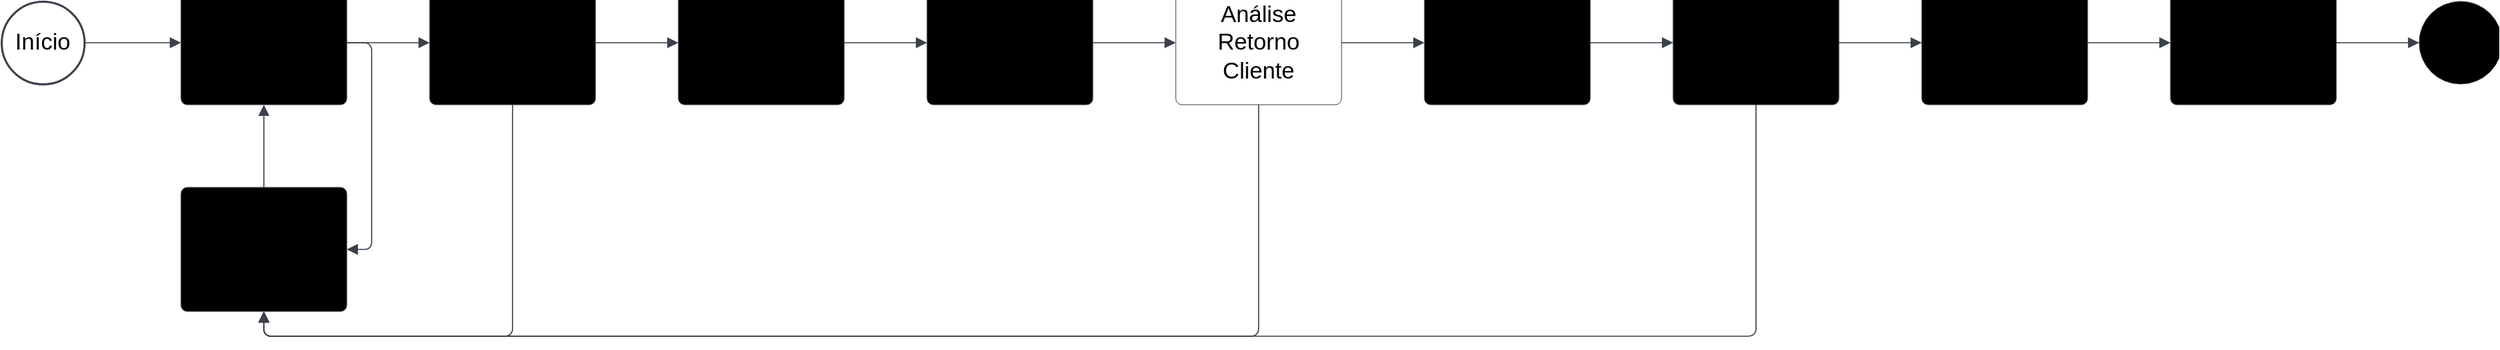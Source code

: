 <mxfile version="28.2.5">
  <diagram name="Página-1" id="plLOUN3M6H8fUQBdUBBy">
    <mxGraphModel dx="2023" dy="1050" grid="1" gridSize="10" guides="1" tooltips="1" connect="1" arrows="1" fold="1" page="1" pageScale="1" pageWidth="1169" pageHeight="827" math="0" shadow="0">
      <root>
        <mxCell id="0" />
        <mxCell id="1" parent="0" />
        <mxCell id="EY71eygcpZmccbt1ihIs-6" value="Início" style="html=1;overflow=block;blockSpacing=1;whiteSpace=wrap;ellipse;fontSize=16.7;fontColor=default;spacing=3.8;strokeColor=light-dark(#3A414A,#FFFFFF);strokeOpacity=100;fillOpacity=100;rounded=1;absoluteArcSize=1;arcSize=9;fillColor=#ffffff;strokeWidth=1.5;lucidId=~K.TMLgR4tnf;labelBorderColor=none;" vertex="1" parent="1">
          <mxGeometry x="30" y="75" width="60" height="60" as="geometry" />
        </mxCell>
        <mxCell id="EY71eygcpZmccbt1ihIs-7" value="Verificação" style="html=1;overflow=block;blockSpacing=1;whiteSpace=wrap;fontSize=16.7;spacing=9;strokeColor=light-dark(#3A414A,#FFFFFF);rounded=1;absoluteArcSize=1;arcSize=9;fillColor=#unset;strokeWidth=NaN;lucidId=lL.TjXbz1W_f;labelBorderColor=none;" vertex="1" parent="1">
          <mxGeometry x="160" y="60" width="120" height="90" as="geometry" />
        </mxCell>
        <mxCell id="EY71eygcpZmccbt1ihIs-8" value="" style="html=1;jettySize=18;whiteSpace=wrap;fontSize=13;strokeColor=light-dark(#3A414A,#FFFFFF);strokeOpacity=100;strokeWidth=0.8;rounded=1;arcSize=12;edgeStyle=orthogonalEdgeStyle;startArrow=none;endArrow=block;endFill=1;exitX=1;exitY=0.5;exitPerimeter=0;entryX=0;entryY=0.5;entryPerimeter=0;lucidId=EL.ToyzwOHqY;labelBorderColor=none;" edge="1" parent="1" source="EY71eygcpZmccbt1ihIs-6" target="EY71eygcpZmccbt1ihIs-7">
          <mxGeometry width="100" height="100" relative="1" as="geometry">
            <Array as="points" />
          </mxGeometry>
        </mxCell>
        <mxCell id="EY71eygcpZmccbt1ihIs-9" value="Revisão" style="html=1;overflow=block;blockSpacing=1;whiteSpace=wrap;fontSize=16.7;spacing=9;strokeColor=light-dark(#3A414A,#FFFFFF);rounded=1;absoluteArcSize=1;arcSize=9;fillColor=#unset;strokeWidth=NaN;lucidId=YL.TOTxe-Rbw;labelBorderColor=none;" vertex="1" parent="1">
          <mxGeometry x="160" y="210" width="120" height="90" as="geometry" />
        </mxCell>
        <mxCell id="EY71eygcpZmccbt1ihIs-10" value="" style="html=1;jettySize=18;whiteSpace=wrap;fontSize=13;strokeColor=light-dark(#3A414A,#FFFFFF);strokeOpacity=100;strokeWidth=0.8;rounded=1;arcSize=12;edgeStyle=orthogonalEdgeStyle;startArrow=none;endArrow=block;endFill=1;exitX=0.5;exitY=0;exitPerimeter=0;entryX=0.5;entryY=1;entryPerimeter=0;lucidId=6L.TPgVfAIPn;labelBorderColor=none;" edge="1" parent="1" source="EY71eygcpZmccbt1ihIs-9" target="EY71eygcpZmccbt1ihIs-7">
          <mxGeometry width="100" height="100" relative="1" as="geometry">
            <Array as="points" />
          </mxGeometry>
        </mxCell>
        <mxCell id="EY71eygcpZmccbt1ihIs-11" value="" style="html=1;jettySize=18;whiteSpace=wrap;fontSize=13;strokeColor=light-dark(#3A414A,#FFFFFF);strokeOpacity=100;strokeWidth=0.8;rounded=1;arcSize=12;edgeStyle=orthogonalEdgeStyle;startArrow=none;endArrow=block;endFill=1;exitX=1;exitY=0.5;exitPerimeter=0;entryX=0;entryY=0.5;entryPerimeter=0;lucidId=eM.TLTPXf5lN;labelBorderColor=none;" edge="1" parent="1" source="EY71eygcpZmccbt1ihIs-7" target="EY71eygcpZmccbt1ihIs-12">
          <mxGeometry width="100" height="100" relative="1" as="geometry">
            <Array as="points" />
          </mxGeometry>
        </mxCell>
        <mxCell id="EY71eygcpZmccbt1ihIs-12" value="Aprovação" style="html=1;overflow=block;blockSpacing=1;whiteSpace=wrap;fontSize=16.7;spacing=9;strokeColor=light-dark(#3A414A,#FFFFFF);rounded=1;absoluteArcSize=1;arcSize=9;fillColor=#unset;strokeWidth=NaN;lucidId=eM.TsLl.JaO.;labelBorderColor=none;" vertex="1" parent="1">
          <mxGeometry x="340" y="60" width="120" height="90" as="geometry" />
        </mxCell>
        <mxCell id="EY71eygcpZmccbt1ihIs-13" value="" style="html=1;jettySize=18;whiteSpace=wrap;fontSize=13;strokeColor=light-dark(#3A414A,#FFFFFF);strokeOpacity=100;strokeWidth=0.8;rounded=1;arcSize=12;edgeStyle=orthogonalEdgeStyle;startArrow=none;endArrow=block;endFill=1;exitX=1;exitY=0.5;exitPerimeter=0;entryX=1;entryY=0.5;entryPerimeter=0;lucidId=kM.TqGGHO5n9;labelBorderColor=none;" edge="1" parent="1" source="EY71eygcpZmccbt1ihIs-7" target="EY71eygcpZmccbt1ihIs-9">
          <mxGeometry width="100" height="100" relative="1" as="geometry">
            <Array as="points" />
          </mxGeometry>
        </mxCell>
        <mxCell id="EY71eygcpZmccbt1ihIs-14" value="" style="html=1;jettySize=18;whiteSpace=wrap;fontSize=13;strokeColor=light-dark(#3A414A,#FFFFFF);strokeOpacity=100;strokeWidth=0.8;rounded=1;arcSize=12;edgeStyle=orthogonalEdgeStyle;startArrow=none;endArrow=block;endFill=1;exitX=1;exitY=0.5;exitPerimeter=0;entryX=0;entryY=0.5;entryPerimeter=0;lucidId=LM.TXk9nII0g;labelBorderColor=none;" edge="1" parent="1" source="EY71eygcpZmccbt1ihIs-12" target="EY71eygcpZmccbt1ihIs-15">
          <mxGeometry width="100" height="100" relative="1" as="geometry">
            <Array as="points" />
          </mxGeometry>
        </mxCell>
        <mxCell id="EY71eygcpZmccbt1ihIs-15" value="Emessão" style="html=1;overflow=block;blockSpacing=1;whiteSpace=wrap;fontSize=16.7;spacing=9;strokeColor=light-dark(#3A414A,#FFFFFF);rounded=1;absoluteArcSize=1;arcSize=9;fillColor=#unset;strokeWidth=NaN;lucidId=LM.TKV7hh1KQ;labelBorderColor=none;" vertex="1" parent="1">
          <mxGeometry x="520" y="60" width="120" height="90" as="geometry" />
        </mxCell>
        <mxCell id="EY71eygcpZmccbt1ihIs-16" value="" style="html=1;jettySize=18;whiteSpace=wrap;fontSize=13;strokeColor=light-dark(#3A414A,#FFFFFF);strokeOpacity=100;strokeWidth=0.8;rounded=1;arcSize=12;edgeStyle=orthogonalEdgeStyle;startArrow=none;endArrow=block;endFill=1;exitX=1;exitY=0.5;exitPerimeter=0;entryX=0;entryY=0.5;entryPerimeter=0;lucidId=1M.TkScvCzBd;labelBorderColor=none;" edge="1" parent="1" source="EY71eygcpZmccbt1ihIs-15" target="EY71eygcpZmccbt1ihIs-17">
          <mxGeometry width="100" height="100" relative="1" as="geometry">
            <Array as="points" />
          </mxGeometry>
        </mxCell>
        <mxCell id="EY71eygcpZmccbt1ihIs-17" value="Comentários Cliente" style="html=1;overflow=block;blockSpacing=1;whiteSpace=wrap;fontSize=16.7;spacing=9;strokeColor=light-dark(#3A414A,#FFFFFF);rounded=1;absoluteArcSize=1;arcSize=9;fillColor=#unset;strokeWidth=NaN;lucidId=1M.Tl2ELYbla;labelBorderColor=none;" vertex="1" parent="1">
          <mxGeometry x="700" y="60" width="120" height="90" as="geometry" />
        </mxCell>
        <mxCell id="EY71eygcpZmccbt1ihIs-18" value="" style="html=1;jettySize=18;whiteSpace=wrap;fontSize=13;strokeColor=light-dark(#3A414A,#FFFFFF);strokeOpacity=100;strokeWidth=0.8;rounded=1;arcSize=12;edgeStyle=orthogonalEdgeStyle;startArrow=none;endArrow=block;endFill=1;exitX=1;exitY=0.5;exitPerimeter=0;entryX=0;entryY=0.5;entryPerimeter=0;lucidId=kN.TwBDBM6n6;labelBorderColor=none;" edge="1" parent="1" source="EY71eygcpZmccbt1ihIs-17" target="EY71eygcpZmccbt1ihIs-19">
          <mxGeometry width="100" height="100" relative="1" as="geometry">
            <Array as="points" />
          </mxGeometry>
        </mxCell>
        <mxCell id="EY71eygcpZmccbt1ihIs-19" value="Análise Retorno Cliente" style="html=1;overflow=block;blockSpacing=1;whiteSpace=wrap;fontSize=16.7;spacing=9;strokeColor=light-dark(#3A414A,#FFFFFF);rounded=1;absoluteArcSize=1;arcSize=9;fillColor=default;strokeWidth=NaN;lucidId=kN.TTYw-TDhO;labelBorderColor=none;" vertex="1" parent="1">
          <mxGeometry x="880" y="60" width="120" height="90" as="geometry" />
        </mxCell>
        <mxCell id="EY71eygcpZmccbt1ihIs-20" value="" style="html=1;jettySize=18;whiteSpace=wrap;fontSize=13;strokeColor=light-dark(#3A414A,#FFFFFF);strokeOpacity=100;strokeWidth=0.8;rounded=1;arcSize=12;edgeStyle=orthogonalEdgeStyle;startArrow=none;endArrow=block;endFill=1;exitX=1;exitY=0.5;exitPerimeter=0;entryX=0;entryY=0.5;entryPerimeter=0;lucidId=ZN.ThPNdN~2E;labelBorderColor=none;" edge="1" parent="1" source="EY71eygcpZmccbt1ihIs-19" target="EY71eygcpZmccbt1ihIs-21">
          <mxGeometry width="100" height="100" relative="1" as="geometry">
            <Array as="points" />
          </mxGeometry>
        </mxCell>
        <mxCell id="EY71eygcpZmccbt1ihIs-21" value="Comentários Proprietário" style="html=1;overflow=block;blockSpacing=1;whiteSpace=wrap;fontSize=16.7;spacing=9;strokeColor=light-dark(#3A414A,#FFFFFF);rounded=1;absoluteArcSize=1;arcSize=9;fillColor=#unset;strokeWidth=NaN;lucidId=ZN.T.ww5w9uk;labelBorderColor=none;" vertex="1" parent="1">
          <mxGeometry x="1060" y="60" width="120" height="90" as="geometry" />
        </mxCell>
        <mxCell id="EY71eygcpZmccbt1ihIs-22" value="" style="html=1;jettySize=18;whiteSpace=wrap;fontSize=13;strokeColor=light-dark(#3A414A,#FFFFFF);strokeOpacity=100;strokeWidth=0.8;rounded=1;arcSize=12;edgeStyle=orthogonalEdgeStyle;startArrow=none;endArrow=block;endFill=1;exitX=1;exitY=0.5;exitPerimeter=0;entryX=0;entryY=0.5;entryPerimeter=0;lucidId=yO.T93v28nGW;labelBorderColor=none;" edge="1" parent="1" source="EY71eygcpZmccbt1ihIs-21" target="EY71eygcpZmccbt1ihIs-23">
          <mxGeometry width="100" height="100" relative="1" as="geometry">
            <Array as="points" />
          </mxGeometry>
        </mxCell>
        <mxCell id="EY71eygcpZmccbt1ihIs-23" value="Análise Técnica" style="html=1;overflow=block;blockSpacing=1;whiteSpace=wrap;fontSize=16.7;spacing=9;strokeColor=light-dark(#3A414A,#FFFFFF);rounded=1;absoluteArcSize=1;arcSize=9;fillColor=#unset;strokeWidth=NaN;lucidId=yO.T6BanWlg0;labelBorderColor=none;" vertex="1" parent="1">
          <mxGeometry x="1240" y="60" width="120" height="90" as="geometry" />
        </mxCell>
        <mxCell id="EY71eygcpZmccbt1ihIs-24" value="" style="html=1;jettySize=18;whiteSpace=wrap;fontSize=13;strokeColor=light-dark(#3A414A,#FFFFFF);strokeOpacity=100;strokeWidth=0.8;rounded=1;arcSize=12;edgeStyle=orthogonalEdgeStyle;startArrow=none;endArrow=block;endFill=1;exitX=0.5;exitY=1;exitPerimeter=0;entryX=0.5;entryY=1;entryPerimeter=0;lucidId=UO.TfRtg.Q73;labelBorderColor=none;" edge="1" parent="1" source="EY71eygcpZmccbt1ihIs-23" target="EY71eygcpZmccbt1ihIs-9">
          <mxGeometry width="100" height="100" relative="1" as="geometry">
            <Array as="points" />
          </mxGeometry>
        </mxCell>
        <mxCell id="EY71eygcpZmccbt1ihIs-25" value="" style="html=1;jettySize=18;whiteSpace=wrap;fontSize=13;strokeColor=light-dark(#3A414A,#FFFFFF);strokeOpacity=100;strokeWidth=0.8;rounded=1;arcSize=12;edgeStyle=orthogonalEdgeStyle;startArrow=none;endArrow=block;endFill=1;exitX=0.5;exitY=1;exitPerimeter=0;entryX=0.5;entryY=1;entryPerimeter=0;lucidId=ZO.TOSeRWyRw;labelBorderColor=none;" edge="1" parent="1" source="EY71eygcpZmccbt1ihIs-12" target="EY71eygcpZmccbt1ihIs-9">
          <mxGeometry width="100" height="100" relative="1" as="geometry">
            <Array as="points" />
          </mxGeometry>
        </mxCell>
        <mxCell id="EY71eygcpZmccbt1ihIs-26" value="" style="html=1;jettySize=18;whiteSpace=wrap;fontSize=13;strokeColor=light-dark(#3A414A,#FFFFFF);strokeOpacity=100;strokeWidth=0.8;rounded=1;arcSize=12;edgeStyle=orthogonalEdgeStyle;startArrow=none;endArrow=block;endFill=1;exitX=0.5;exitY=1;exitPerimeter=0;entryX=0.5;entryY=1;entryPerimeter=0;lucidId=eP.TqyyhxGAp;labelBorderColor=none;" edge="1" parent="1" source="EY71eygcpZmccbt1ihIs-19" target="EY71eygcpZmccbt1ihIs-9">
          <mxGeometry width="100" height="100" relative="1" as="geometry">
            <Array as="points" />
          </mxGeometry>
        </mxCell>
        <mxCell id="EY71eygcpZmccbt1ihIs-27" value="" style="html=1;jettySize=18;whiteSpace=wrap;fontSize=13;strokeColor=light-dark(#3A414A,#FFFFFF);strokeOpacity=100;strokeWidth=0.8;rounded=1;arcSize=12;edgeStyle=orthogonalEdgeStyle;startArrow=none;endArrow=block;endFill=1;exitX=1;exitY=0.5;exitPerimeter=0;entryX=0;entryY=0.5;entryPerimeter=0;lucidId=2P.T2FWmY.7~;labelBorderColor=none;" edge="1" parent="1" source="EY71eygcpZmccbt1ihIs-23" target="EY71eygcpZmccbt1ihIs-28">
          <mxGeometry width="100" height="100" relative="1" as="geometry">
            <Array as="points" />
          </mxGeometry>
        </mxCell>
        <mxCell id="EY71eygcpZmccbt1ihIs-28" value="Revisão Aprovado" style="html=1;overflow=block;blockSpacing=1;whiteSpace=wrap;fontSize=16.7;spacing=9;strokeColor=light-dark(#3A414A,#FFFFFF);rounded=1;absoluteArcSize=1;arcSize=9;fillColor=#unset;strokeWidth=NaN;lucidId=2P.T1WC3r4QT;labelBorderColor=none;" vertex="1" parent="1">
          <mxGeometry x="1420" y="60" width="120" height="90" as="geometry" />
        </mxCell>
        <mxCell id="EY71eygcpZmccbt1ihIs-29" value="" style="html=1;jettySize=18;whiteSpace=wrap;fontSize=13;strokeColor=light-dark(#3A414A,#FFFFFF);strokeOpacity=100;strokeWidth=0.8;rounded=1;arcSize=12;edgeStyle=orthogonalEdgeStyle;startArrow=none;endArrow=block;endFill=1;exitX=1;exitY=0.5;exitPerimeter=0;entryX=0;entryY=0.5;entryPerimeter=0;lucidId=pQ.TNEu_WW2O;labelBorderColor=none;" edge="1" parent="1" source="EY71eygcpZmccbt1ihIs-28" target="EY71eygcpZmccbt1ihIs-30">
          <mxGeometry width="100" height="100" relative="1" as="geometry">
            <Array as="points" />
          </mxGeometry>
        </mxCell>
        <mxCell id="EY71eygcpZmccbt1ihIs-30" value="Emissão Aprovado" style="html=1;overflow=block;blockSpacing=1;whiteSpace=wrap;fontSize=16.7;spacing=9;strokeColor=light-dark(#3A414A,#FFFFFF);rounded=1;absoluteArcSize=1;arcSize=9;fillColor=#unset;strokeWidth=NaN;lucidId=pQ.T9I5OZi.t;labelBorderColor=none;" vertex="1" parent="1">
          <mxGeometry x="1600" y="60" width="120" height="90" as="geometry" />
        </mxCell>
        <mxCell id="EY71eygcpZmccbt1ihIs-31" value="Fim" style="html=1;overflow=block;blockSpacing=1;whiteSpace=wrap;ellipse;fontSize=16.7;spacing=3.8;strokeColor=light-dark(#3A414A,#FFFFFF);rounded=1;absoluteArcSize=1;arcSize=9;fillColor=#unset;strokeWidth=NaN;lucidId=IQ.TwKdiUgV3;labelBorderColor=none;" vertex="1" parent="1">
          <mxGeometry x="1780" y="75" width="60" height="60" as="geometry" />
        </mxCell>
        <mxCell id="EY71eygcpZmccbt1ihIs-32" value="" style="html=1;jettySize=18;whiteSpace=wrap;fontSize=13;strokeColor=light-dark(#3A414A,#FFFFFF);strokeOpacity=100;strokeWidth=0.8;rounded=1;arcSize=12;edgeStyle=orthogonalEdgeStyle;startArrow=none;endArrow=block;endFill=1;exitX=1;exitY=0.5;exitPerimeter=0;entryX=0;entryY=0.5;entryPerimeter=0;lucidId=PQ.TLCfZT_2y;labelBorderColor=none;" edge="1" parent="1" source="EY71eygcpZmccbt1ihIs-30" target="EY71eygcpZmccbt1ihIs-31">
          <mxGeometry width="100" height="100" relative="1" as="geometry">
            <Array as="points" />
          </mxGeometry>
        </mxCell>
      </root>
    </mxGraphModel>
  </diagram>
</mxfile>
